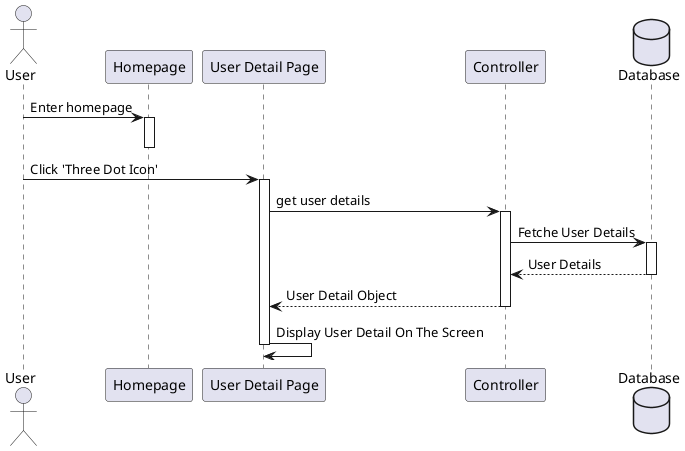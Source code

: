 @startuml
actor  User as User
participant "Homepage" as Home
participant "User Detail Page" as Page
participant "Controller" as Controller
database "Database" as DB

User -> Home: Enter homepage
activate Home
deactivate Home

User -> Page: Click 'Three Dot Icon'
activate Page

Page -> Controller: get user details
activate Controller

Controller -> DB: Fetche User Details
activate DB
DB --> Controller:  User Details
deactivate DB
Controller --> Page:  User Detail Object
deactivate Controller
Page -> Page:Display User Detail On The Screen

deactivate Page
@enduml
